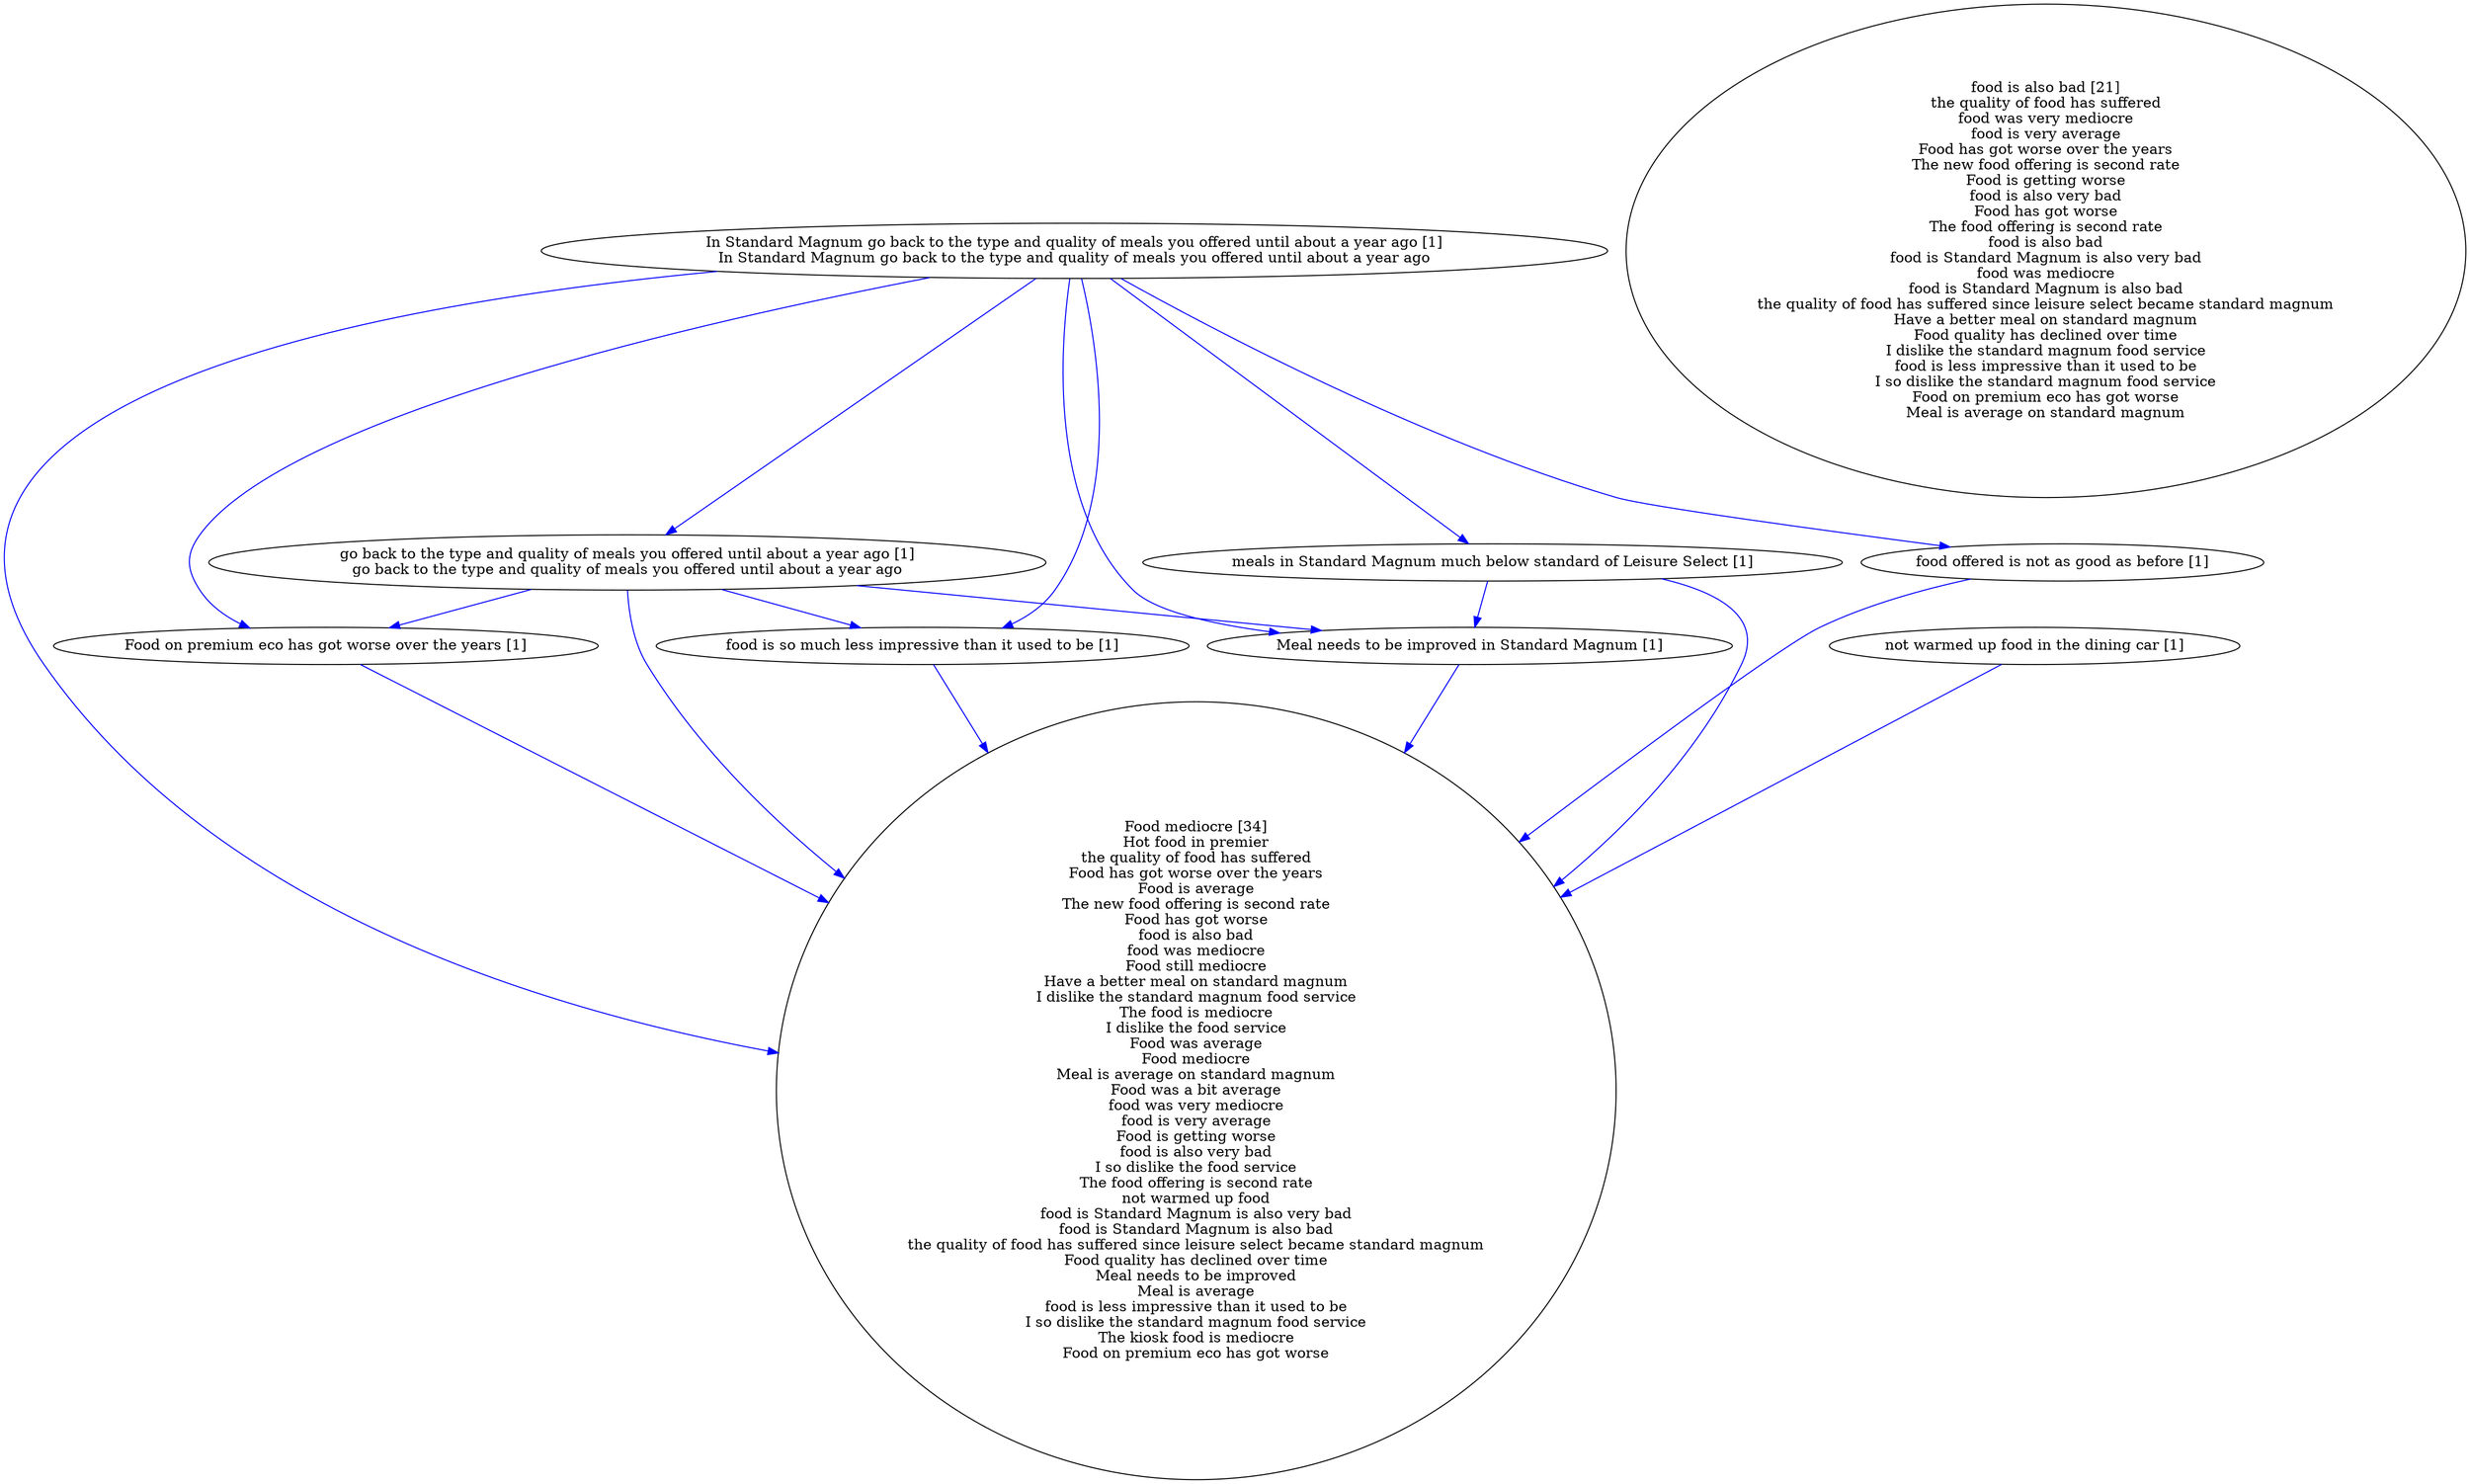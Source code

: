 digraph collapsedGraph {
"Food mediocre [34]\nHot food in premier\nthe quality of food has suffered\nFood has got worse over the years\nFood is average\nThe new food offering is second rate\nFood has got worse\nfood is also bad\nfood was mediocre\nFood still mediocre\nHave a better meal on standard magnum\nI dislike the standard magnum food service\nThe food is mediocre\nI dislike the food service\nFood was average\nFood mediocre\nMeal is average on standard magnum\nFood was a bit average\nfood was very mediocre\nfood is very average\nFood is getting worse\nfood is also very bad\nI so dislike the food service\nThe food offering is second rate\nnot warmed up food\nfood is Standard Magnum is also very bad\nfood is Standard Magnum is also bad\nthe quality of food has suffered since leisure select became standard magnum\nFood quality has declined over time\nMeal needs to be improved\nMeal is average\nfood is less impressive than it used to be\nI so dislike the standard magnum food service\nThe kiosk food is mediocre\nFood on premium eco has got worse""food is also bad [21]\nthe quality of food has suffered\nfood was very mediocre\nfood is very average\nFood has got worse over the years\nThe new food offering is second rate\nFood is getting worse\nfood is also very bad\nFood has got worse\nThe food offering is second rate\nfood is also bad\nfood is Standard Magnum is also very bad\nfood was mediocre\nfood is Standard Magnum is also bad\nthe quality of food has suffered since leisure select became standard magnum\nHave a better meal on standard magnum\nFood quality has declined over time\nI dislike the standard magnum food service\nfood is less impressive than it used to be\nI so dislike the standard magnum food service\nFood on premium eco has got worse\nMeal is average on standard magnum""Food on premium eco has got worse over the years [1]""In Standard Magnum go back to the type and quality of meals you offered until about a year ago [1]\nIn Standard Magnum go back to the type and quality of meals you offered until about a year ago""go back to the type and quality of meals you offered until about a year ago [1]\ngo back to the type and quality of meals you offered until about a year ago""Meal needs to be improved in Standard Magnum [1]""food is so much less impressive than it used to be [1]""food offered is not as good as before [1]""meals in Standard Magnum much below standard of Leisure Select [1]""not warmed up food in the dining car [1]""In Standard Magnum go back to the type and quality of meals you offered until about a year ago [1]\nIn Standard Magnum go back to the type and quality of meals you offered until about a year ago" -> "go back to the type and quality of meals you offered until about a year ago [1]\ngo back to the type and quality of meals you offered until about a year ago" [color=blue]
"In Standard Magnum go back to the type and quality of meals you offered until about a year ago [1]\nIn Standard Magnum go back to the type and quality of meals you offered until about a year ago" -> "Food on premium eco has got worse over the years [1]" [color=blue]
"go back to the type and quality of meals you offered until about a year ago [1]\ngo back to the type and quality of meals you offered until about a year ago" -> "Food on premium eco has got worse over the years [1]" [color=blue]
"In Standard Magnum go back to the type and quality of meals you offered until about a year ago [1]\nIn Standard Magnum go back to the type and quality of meals you offered until about a year ago" -> "Meal needs to be improved in Standard Magnum [1]" [color=blue]
"go back to the type and quality of meals you offered until about a year ago [1]\ngo back to the type and quality of meals you offered until about a year ago" -> "Meal needs to be improved in Standard Magnum [1]" [color=blue]
"Meal needs to be improved in Standard Magnum [1]" -> "Food mediocre [34]\nHot food in premier\nthe quality of food has suffered\nFood has got worse over the years\nFood is average\nThe new food offering is second rate\nFood has got worse\nfood is also bad\nfood was mediocre\nFood still mediocre\nHave a better meal on standard magnum\nI dislike the standard magnum food service\nThe food is mediocre\nI dislike the food service\nFood was average\nFood mediocre\nMeal is average on standard magnum\nFood was a bit average\nfood was very mediocre\nfood is very average\nFood is getting worse\nfood is also very bad\nI so dislike the food service\nThe food offering is second rate\nnot warmed up food\nfood is Standard Magnum is also very bad\nfood is Standard Magnum is also bad\nthe quality of food has suffered since leisure select became standard magnum\nFood quality has declined over time\nMeal needs to be improved\nMeal is average\nfood is less impressive than it used to be\nI so dislike the standard magnum food service\nThe kiosk food is mediocre\nFood on premium eco has got worse" [color=blue]
"In Standard Magnum go back to the type and quality of meals you offered until about a year ago [1]\nIn Standard Magnum go back to the type and quality of meals you offered until about a year ago" -> "Food mediocre [34]\nHot food in premier\nthe quality of food has suffered\nFood has got worse over the years\nFood is average\nThe new food offering is second rate\nFood has got worse\nfood is also bad\nfood was mediocre\nFood still mediocre\nHave a better meal on standard magnum\nI dislike the standard magnum food service\nThe food is mediocre\nI dislike the food service\nFood was average\nFood mediocre\nMeal is average on standard magnum\nFood was a bit average\nfood was very mediocre\nfood is very average\nFood is getting worse\nfood is also very bad\nI so dislike the food service\nThe food offering is second rate\nnot warmed up food\nfood is Standard Magnum is also very bad\nfood is Standard Magnum is also bad\nthe quality of food has suffered since leisure select became standard magnum\nFood quality has declined over time\nMeal needs to be improved\nMeal is average\nfood is less impressive than it used to be\nI so dislike the standard magnum food service\nThe kiosk food is mediocre\nFood on premium eco has got worse" [color=blue]
"In Standard Magnum go back to the type and quality of meals you offered until about a year ago [1]\nIn Standard Magnum go back to the type and quality of meals you offered until about a year ago" -> "food is so much less impressive than it used to be [1]" [color=blue]
"go back to the type and quality of meals you offered until about a year ago [1]\ngo back to the type and quality of meals you offered until about a year ago" -> "food is so much less impressive than it used to be [1]" [color=blue]
"food is so much less impressive than it used to be [1]" -> "Food mediocre [34]\nHot food in premier\nthe quality of food has suffered\nFood has got worse over the years\nFood is average\nThe new food offering is second rate\nFood has got worse\nfood is also bad\nfood was mediocre\nFood still mediocre\nHave a better meal on standard magnum\nI dislike the standard magnum food service\nThe food is mediocre\nI dislike the food service\nFood was average\nFood mediocre\nMeal is average on standard magnum\nFood was a bit average\nfood was very mediocre\nfood is very average\nFood is getting worse\nfood is also very bad\nI so dislike the food service\nThe food offering is second rate\nnot warmed up food\nfood is Standard Magnum is also very bad\nfood is Standard Magnum is also bad\nthe quality of food has suffered since leisure select became standard magnum\nFood quality has declined over time\nMeal needs to be improved\nMeal is average\nfood is less impressive than it used to be\nI so dislike the standard magnum food service\nThe kiosk food is mediocre\nFood on premium eco has got worse" [color=blue]
"In Standard Magnum go back to the type and quality of meals you offered until about a year ago [1]\nIn Standard Magnum go back to the type and quality of meals you offered until about a year ago" -> "food offered is not as good as before [1]" [color=blue]
"food offered is not as good as before [1]" -> "Food mediocre [34]\nHot food in premier\nthe quality of food has suffered\nFood has got worse over the years\nFood is average\nThe new food offering is second rate\nFood has got worse\nfood is also bad\nfood was mediocre\nFood still mediocre\nHave a better meal on standard magnum\nI dislike the standard magnum food service\nThe food is mediocre\nI dislike the food service\nFood was average\nFood mediocre\nMeal is average on standard magnum\nFood was a bit average\nfood was very mediocre\nfood is very average\nFood is getting worse\nfood is also very bad\nI so dislike the food service\nThe food offering is second rate\nnot warmed up food\nfood is Standard Magnum is also very bad\nfood is Standard Magnum is also bad\nthe quality of food has suffered since leisure select became standard magnum\nFood quality has declined over time\nMeal needs to be improved\nMeal is average\nfood is less impressive than it used to be\nI so dislike the standard magnum food service\nThe kiosk food is mediocre\nFood on premium eco has got worse" [color=blue]
"Food on premium eco has got worse over the years [1]" -> "Food mediocre [34]\nHot food in premier\nthe quality of food has suffered\nFood has got worse over the years\nFood is average\nThe new food offering is second rate\nFood has got worse\nfood is also bad\nfood was mediocre\nFood still mediocre\nHave a better meal on standard magnum\nI dislike the standard magnum food service\nThe food is mediocre\nI dislike the food service\nFood was average\nFood mediocre\nMeal is average on standard magnum\nFood was a bit average\nfood was very mediocre\nfood is very average\nFood is getting worse\nfood is also very bad\nI so dislike the food service\nThe food offering is second rate\nnot warmed up food\nfood is Standard Magnum is also very bad\nfood is Standard Magnum is also bad\nthe quality of food has suffered since leisure select became standard magnum\nFood quality has declined over time\nMeal needs to be improved\nMeal is average\nfood is less impressive than it used to be\nI so dislike the standard magnum food service\nThe kiosk food is mediocre\nFood on premium eco has got worse" [color=blue]
"In Standard Magnum go back to the type and quality of meals you offered until about a year ago [1]\nIn Standard Magnum go back to the type and quality of meals you offered until about a year ago" -> "meals in Standard Magnum much below standard of Leisure Select [1]" [color=blue]
"meals in Standard Magnum much below standard of Leisure Select [1]" -> "Meal needs to be improved in Standard Magnum [1]" [color=blue]
"not warmed up food in the dining car [1]" -> "Food mediocre [34]\nHot food in premier\nthe quality of food has suffered\nFood has got worse over the years\nFood is average\nThe new food offering is second rate\nFood has got worse\nfood is also bad\nfood was mediocre\nFood still mediocre\nHave a better meal on standard magnum\nI dislike the standard magnum food service\nThe food is mediocre\nI dislike the food service\nFood was average\nFood mediocre\nMeal is average on standard magnum\nFood was a bit average\nfood was very mediocre\nfood is very average\nFood is getting worse\nfood is also very bad\nI so dislike the food service\nThe food offering is second rate\nnot warmed up food\nfood is Standard Magnum is also very bad\nfood is Standard Magnum is also bad\nthe quality of food has suffered since leisure select became standard magnum\nFood quality has declined over time\nMeal needs to be improved\nMeal is average\nfood is less impressive than it used to be\nI so dislike the standard magnum food service\nThe kiosk food is mediocre\nFood on premium eco has got worse" [color=blue]
"go back to the type and quality of meals you offered until about a year ago [1]\ngo back to the type and quality of meals you offered until about a year ago" -> "Food mediocre [34]\nHot food in premier\nthe quality of food has suffered\nFood has got worse over the years\nFood is average\nThe new food offering is second rate\nFood has got worse\nfood is also bad\nfood was mediocre\nFood still mediocre\nHave a better meal on standard magnum\nI dislike the standard magnum food service\nThe food is mediocre\nI dislike the food service\nFood was average\nFood mediocre\nMeal is average on standard magnum\nFood was a bit average\nfood was very mediocre\nfood is very average\nFood is getting worse\nfood is also very bad\nI so dislike the food service\nThe food offering is second rate\nnot warmed up food\nfood is Standard Magnum is also very bad\nfood is Standard Magnum is also bad\nthe quality of food has suffered since leisure select became standard magnum\nFood quality has declined over time\nMeal needs to be improved\nMeal is average\nfood is less impressive than it used to be\nI so dislike the standard magnum food service\nThe kiosk food is mediocre\nFood on premium eco has got worse" [color=blue]
"meals in Standard Magnum much below standard of Leisure Select [1]" -> "Food mediocre [34]\nHot food in premier\nthe quality of food has suffered\nFood has got worse over the years\nFood is average\nThe new food offering is second rate\nFood has got worse\nfood is also bad\nfood was mediocre\nFood still mediocre\nHave a better meal on standard magnum\nI dislike the standard magnum food service\nThe food is mediocre\nI dislike the food service\nFood was average\nFood mediocre\nMeal is average on standard magnum\nFood was a bit average\nfood was very mediocre\nfood is very average\nFood is getting worse\nfood is also very bad\nI so dislike the food service\nThe food offering is second rate\nnot warmed up food\nfood is Standard Magnum is also very bad\nfood is Standard Magnum is also bad\nthe quality of food has suffered since leisure select became standard magnum\nFood quality has declined over time\nMeal needs to be improved\nMeal is average\nfood is less impressive than it used to be\nI so dislike the standard magnum food service\nThe kiosk food is mediocre\nFood on premium eco has got worse" [color=blue]
}